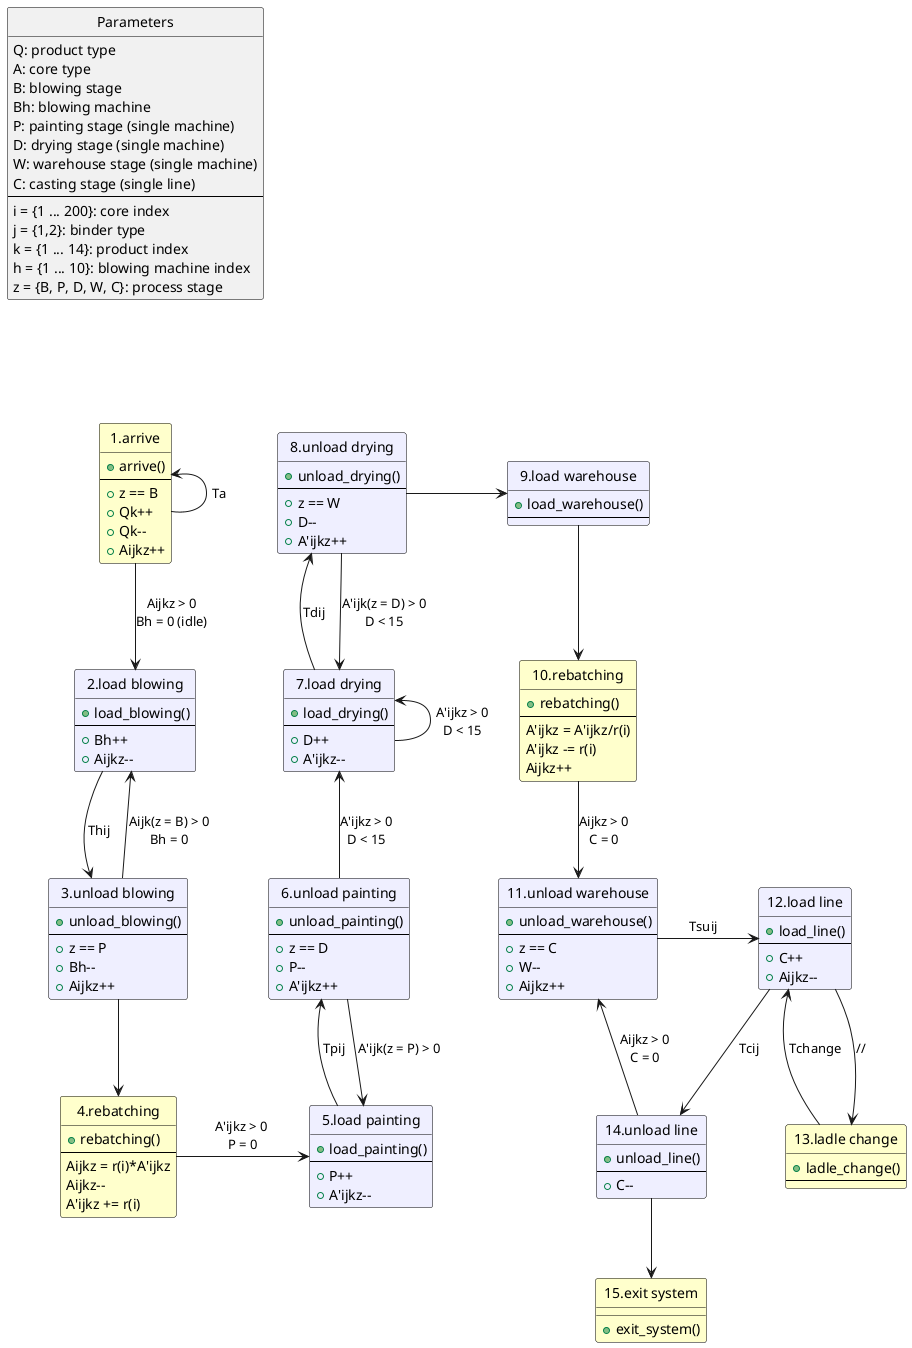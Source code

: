 @startuml EventGraph
hide circle
hide stereotype

skinparam class<<P>> {
    'BackgroundColor White
    FontColor Black
    BorderColor Black
}
skinparam class<<EG>> {
    BackgroundColor business
    FontColor Black
    BorderColor Black
}
skinparam class<<EL>> {
    BackgroundColor Motivation
    FontColor Black
    BorderColor Black
}
skinparam class<<EU>> {
    BackgroundColor Motivation
    FontColor Black
    BorderColor Black
}

'Parametri =====================================================
class "Parameters" as params <<P>> {
    Q: product type
    A: core type
    B: blowing stage
    Bh: blowing machine
    P: painting stage (single machine)
    D: drying stage (single machine)
    W: warehouse stage (single machine)
    C: casting stage (single line)
    'x: units per cart (max 40)
    's: units per ladle
    --
    i = {1 ... 200}: core index
    j = {1,2}: binder type
    k = {1 ... 14}: product index
    h = {1 ... 10}: blowing machine index
    z = {B, P, D, W, C}: process stage
}

'Classi di evento =============================================
class "1.arrive" as E1 <<EG>> {
    +arrive()
    --
    +z == B
    +Qk++
    +Qk--
    +Aijkz++
}

class "2.load blowing" as E2 <<EL>> {
    +load_blowing()
    --
    +Bh++
    +Aijkz--
}

class "3.unload blowing" as E3 <<EU>> {
    +unload_blowing()
    --
    +z == P
    +Bh--
    +Aijkz++
}

class "4.rebatching" as E4 <<EG>> {
    +rebatching()
    --
    Aijkz = r(i)*A'ijkz
    Aijkz--
    A'ijkz += r(i)
}

class "5.load painting" as E5 <<EL>> {
    +load_painting()
    --
    +P++
    +A'ijkz--
}

class "6.unload painting" as E6 <<EU>> {
    +unload_painting()
    --
    +z == D
    +P--
    +A'ijkz++
}

class "7.load drying" as E7 <<EL>> {
    +load_drying()
    --
    +D++
    +A'ijkz--
}

class "8.unload drying" as E8 <<EU>> {
    +unload_drying()
    --
    +z == W
    +D--
    +A'ijkz++
}

class "9.load warehouse" as E9 <<EL>> {
    +load_warehouse()
    --
}

class "10.rebatching" as E10 <<EG>> {
    +rebatching()
    --
    A'ijkz = A'ijkz/r(i)
    A'ijkz -= r(i)
    Aijkz++ 
}

class "11.unload warehouse" as E11 <<EU>> {
    +unload_warehouse()
    --
    +z == C
    +W--
    +Aijkz++
}

class "12.load line" as E12 <<EL>> {
    +load_line()
    --
    +C++
    +Aijkz--
}

class "13.ladle change" as E13 <<EG>> {
    +ladle_change()
    --
}

class "14.unload line" as E14 <<EU>> {
    +unload_line()
    --
    +C--
}

class "15.exit system" as E15 <<EG>> {
    +exit_system()
}

' Archi =====================================================
params -[hidden]--> E1
E1 -up-> E1 : Ta
E1 -down-> E2 : "Aijkz > 0\nBh = 0 (idle)"
E2 -down-> E3 : Thij
E3 -up-> E2 : "Aijk(z = B) > 0\nBh = 0"
E3 -down-> E4
E4 -right-> E5 : "      A'ijkz > 0       \nP = 0"
E5 -up-> E6 : Tpij
E6 -down-> E5 : "A'ijk(z = P) > 0"
E6 -up-> E7 : "A'ijkz > 0\nD < 15"
E7 -up-> E7 : "A'ijkz > 0\nD < 15"
E7 -up-> E8 : Tdij
E8 -down-> E7: "A'ijk(z = D) > 0\nD < 15"
E8 -right-> E9: "                   "
E9 -down-> E10
E10 -down-> E11 : "Aijkz > 0\nC = 0"
E11 -right-> E12: "    Tsuij       "
E12 --> E13 : //
E12 --> E14 : Tcij
E13 --> E12 : Tchange
E14 --> E11 : Aijkz > 0\nC = 0
E14 --> E15


@enduml